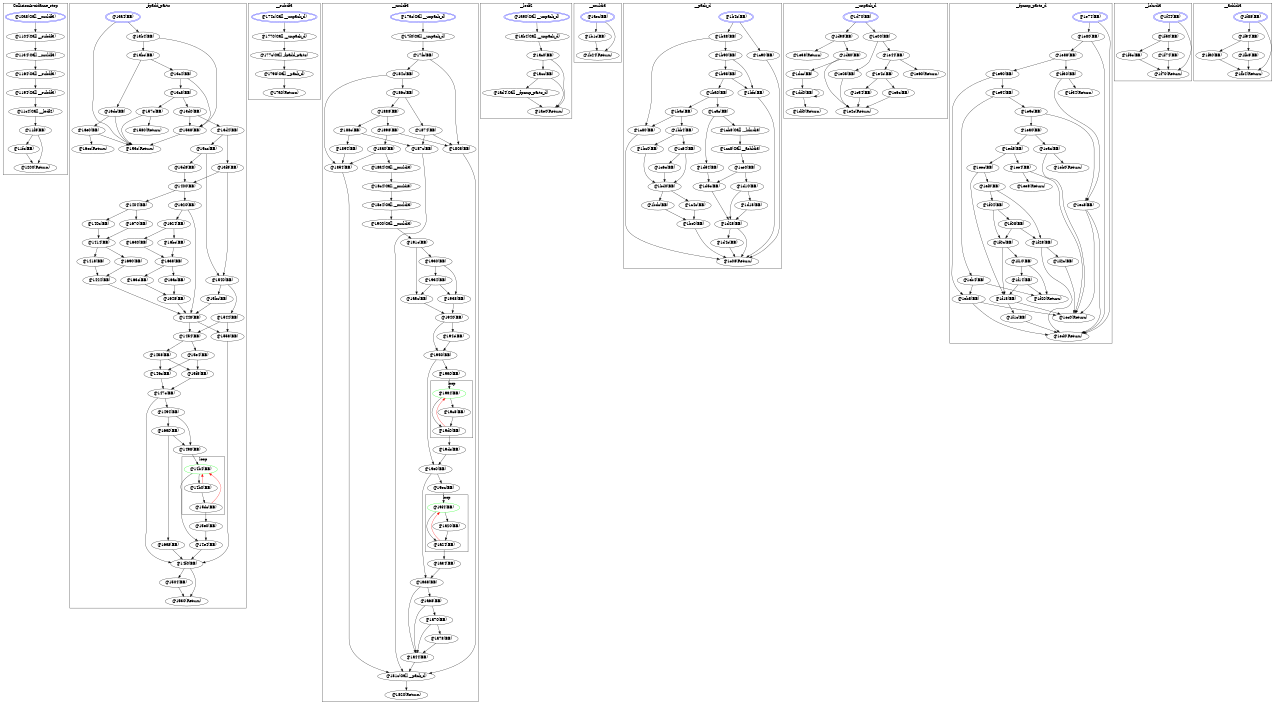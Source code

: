 digraph d {
size="8.5,7";

subgraph cluster_CollisionAvoidance_step {
	graph [label = "CollisionAvoidance_step"];
	node_10a8 [peripheries=2]
	node_10a8 [label = "@10a8(Call __muldf3)", color=blue];
	node_1104 [label = "@1104(Call __subdf3)"];
	node_1134 [label = "@1134(Call __muldf3)"];
	node_1164 [label = "@1164(Call __subdf3)"];
	node_1194 [label = "@1194(Call __subdf3)"];
	node_11c4 [label = "@11c4(Call __ledf2)"];
	node_11f8 [label = "@11f8(BB)"];
	node_11fc [label = "@11fc(BB)"];
	node_1200 [label = "@1200(Return)"];
}
node_10a8 -> node_1104;
node_1104 -> node_1134;
node_1134 -> node_1164;
node_1164 -> node_1194;
node_1194 -> node_11c4;
node_11c4 -> node_11f8;
node_11f8 -> node_1200;
node_11f8 -> node_11fc;
node_11fc -> node_1200;

subgraph cluster__fpadd_parts {
	graph [label = "_fpadd_parts"];
	node_13a4 [peripheries=2]
subgraph cluster_loop_14b4 {
	graph [label = "loop"];
	node_14b4 [color = green]
	node_14b4 [label = "@14b4(BB)"];
	node_14b0 [label = "@14b0(BB)"];
}
subgraph cluster_loop_14b4 {
	graph [label = "loop"];
	node_14b4 [color = green]
	node_14b4 [label = "@14b4(BB)"];
	node_15dc [label = "@15dc(BB)"];
	node_14b0 [label = "@14b0(BB)"];
}
	node_13a4 [label = "@13a4(BB)", color=blue];
	node_13b4 [label = "@13b4(BB)"];
	node_13bc [label = "@13bc(BB)"];
	node_13c4 [label = "@13c4(BB)"];
	node_13c8 [label = "@13c8(BB)"];
	node_13d0 [label = "@13d0(BB)"];
	node_13d4 [label = "@13d4(BB)"];
	node_13f8 [label = "@13f8(BB)"];
	node_1400 [label = "@1400(BB)"];
	node_1404 [label = "@1404(BB)"];
	node_140c [label = "@140c(BB)"];
	node_1414 [label = "@1414(BB)"];
	node_1418 [label = "@1418(BB)"];
	node_1424 [label = "@1424(BB)"];
	node_1448 [label = "@1448(BB)"];
	node_1454 [label = "@1454(BB)"];
	node_1458 [label = "@1458(BB)"];
	node_146c [label = "@146c(BB)"];
	node_147c [label = "@147c(BB)"];
	node_1494 [label = "@1494(BB)"];
	node_1498 [label = "@1498(BB)"];
	node_14e4 [label = "@14e4(BB)"];
	node_14f0 [label = "@14f0(BB)"];
	node_1504 [label = "@1504(BB)"];
	node_1530 [label = "@1530(Return)"];
	node_1538 [label = "@1538(BB)"];
	node_153c [label = "@153c(Return)"];
	node_1540 [label = "@1540(BB)"];
	node_1544 [label = "@1544(BB)"];
	node_1558 [label = "@1558(BB)"];
	node_157c [label = "@157c(BB)"];
	node_1580 [label = "@1580(Return)"];
	node_15bc [label = "@15bc(BB)"];
	node_15cc [label = "@15cc(BB)"];
	node_15d8 [label = "@15d8(BB)"];
	node_15e0 [label = "@15e0(BB)"];
	node_15e4 [label = "@15e4(BB)"];
	node_15f8 [label = "@15f8(BB)"];
	node_1620 [label = "@1620(BB)"];
	node_1624 [label = "@1624(BB)"];
	node_1630 [label = "@1630(BB)"];
	node_1638 [label = "@1638(BB)"];
	node_163c [label = "@163c(BB)"];
	node_1648 [label = "@1648(BB)"];
	node_1670 [label = "@1670(BB)"];
	node_1690 [label = "@1690(BB)"];
	node_16a0 [label = "@16a0(BB)"];
	node_16a8 [label = "@16a8(BB)"];
	node_16ac [label = "@16ac(BB)"];
	node_16bc [label = "@16bc(BB)"];
	node_16dc [label = "@16dc(BB)"];
	node_16e0 [label = "@16e0(BB)"];
	node_16ec [label = "@16ec(Return)"];
}
node_13a4 -> node_153c;
node_13a4 -> node_13b4;
node_13b4 -> node_1538;
node_13b4 -> node_13bc;
node_13bc -> node_16dc;
node_13bc -> node_13c4;
node_13c4 -> node_1538;
node_13c4 -> node_13c8;
node_13c8 -> node_157c;
node_13c8 -> node_13d0;
node_13d0 -> node_1538;
node_13d0 -> node_13d4;
node_13d4 -> node_15cc;
node_13d4 -> node_13f8;
node_13f8 -> node_1540;
node_13f8 -> node_1400;
node_1400 -> node_1620;
node_1400 -> node_1404;
node_1404 -> node_1670;
node_1404 -> node_140c;
node_140c -> node_1414;
node_1414 -> node_1690;
node_1414 -> node_1418;
node_1418 -> node_1424;
node_1424 -> node_1448;
node_1448 -> node_1558;
node_1448 -> node_1454;
node_1454 -> node_15e4;
node_1454 -> node_1458;
node_1458 -> node_15f8;
node_1458 -> node_146c;
node_146c -> node_147c;
node_147c -> node_14f0;
node_147c -> node_1494;
node_1494 -> node_16a0;
node_1494 -> node_1498;
node_1498 -> node_14b4;
node_14b0 -> node_15dc;
node_14b0 -> node_14b4[color=red];
node_14b4 -> node_14b0;
node_14b4 -> node_14e4;
node_14e4 -> node_14f0;
node_14f0 -> node_1530;
node_14f0 -> node_1504;
node_1504 -> node_1530;
node_1538 -> node_153c;
node_1540 -> node_15bc;
node_1540 -> node_1544;
node_1544 -> node_1454;
node_1544 -> node_1558;
node_1558 -> node_14f0;
node_157c -> node_153c;
node_157c -> node_1580;
node_15bc -> node_1448;
node_15cc -> node_1540;
node_15cc -> node_15d8;
node_15d8 -> node_1400;
node_15dc -> node_14b4[color=red];
node_15dc -> node_15e0;
node_15e0 -> node_14e4;
node_15e4 -> node_146c;
node_15e4 -> node_15f8;
node_15f8 -> node_147c;
node_1620 -> node_1448;
node_1620 -> node_1624;
node_1624 -> node_16bc;
node_1624 -> node_1630;
node_1630 -> node_1638;
node_1638 -> node_16ac;
node_1638 -> node_163c;
node_163c -> node_1648;
node_1648 -> node_1448;
node_1670 -> node_1414;
node_1690 -> node_1424;
node_16a0 -> node_1498;
node_16a0 -> node_16a8;
node_16a8 -> node_14f0;
node_16ac -> node_1648;
node_16bc -> node_1638;
node_16dc -> node_153c;
node_16dc -> node_16e0;
node_16e0 -> node_153c;
node_16e0 -> node_16ec;

subgraph cluster___subdf3 {
	graph [label = "__subdf3"];
	node_174c [peripheries=2]
	node_174c [label = "@174c(Call __unpack_d)", color=blue];
	node_1770 [label = "@1770(Call __unpack_d)"];
	node_177c [label = "@177c(Call _fpadd_parts)"];
	node_1798 [label = "@1798(Call __pack_d)"];
	node_17a0 [label = "@17a0(Return)"];
}
node_174c -> node_1770;
node_1770 -> node_177c;
node_177c -> node_1798;
node_1798 -> node_17a0;

subgraph cluster___muldf3 {
	graph [label = "__muldf3"];
	node_17ac [peripheries=2]
subgraph cluster_loop_19a4 {
	graph [label = "loop"];
	node_19a4 [color = green]
	node_19a4 [label = "@19a4(BB)"];
	node_19d0 [label = "@19d0(BB)"];
	node_19c8 [label = "@19c8(BB)"];
}
subgraph cluster_loop_19f4 {
	graph [label = "loop"];
	node_19f4 [color = green]
	node_19f4 [label = "@19f4(BB)"];
	node_1a24 [label = "@1a24(BB)"];
	node_1a20 [label = "@1a20(BB)"];
}
	node_17ac [label = "@17ac(Call __unpack_d)", color=blue];
	node_17f0 [label = "@17f0(Call __unpack_d)"];
	node_17fc [label = "@17fc(BB)"];
	node_1808 [label = "@1808(BB)"];
	node_181c [label = "@181c(Call __pack_d)"];
	node_1820 [label = "@1820(Return)"];
	node_184c [label = "@184c(BB)"];
	node_1854 [label = "@1854(BB)"];
	node_186c [label = "@186c(BB)"];
	node_1874 [label = "@1874(BB)"];
	node_187c [label = "@187c(BB)"];
	node_1888 [label = "@1888(BB)"];
	node_188c [label = "@188c(BB)"];
	node_1894 [label = "@1894(BB)"];
	node_1898 [label = "@1898(BB)"];
	node_18a0 [label = "@18a0(BB)"];
	node_18a4 [label = "@18a4(Call __muldi3)"];
	node_18c4 [label = "@18c4(Call __muldi3)"];
	node_18e4 [label = "@18e4(Call __muldi3)"];
	node_1900 [label = "@1900(Call __muldi3)"];
	node_191c [label = "@191c(BB)"];
	node_1930 [label = "@1930(BB)"];
	node_1934 [label = "@1934(BB)"];
	node_1938 [label = "@1938(BB)"];
	node_1940 [label = "@1940(BB)"];
	node_194c [label = "@194c(BB)"];
	node_1950 [label = "@1950(BB)"];
	node_19a0 [label = "@19a0(BB)"];
	node_19dc [label = "@19dc(BB)"];
	node_19e0 [label = "@19e0(BB)"];
	node_19ec [label = "@19ec(BB)"];
	node_1a34 [label = "@1a34(BB)"];
	node_1a38 [label = "@1a38(BB)"];
	node_1a44 [label = "@1a44(BB)"];
	node_1a5c [label = "@1a5c(BB)"];
	node_1a68 [label = "@1a68(BB)"];
	node_1a70 [label = "@1a70(BB)"];
	node_1a78 [label = "@1a78(BB)"];
}
node_17ac -> node_17f0;
node_17f0 -> node_17fc;
node_17fc -> node_184c;
node_17fc -> node_1808;
node_1808 -> node_181c;
node_181c -> node_1820;
node_184c -> node_186c;
node_184c -> node_1854;
node_1854 -> node_181c;
node_186c -> node_1888;
node_186c -> node_1874;
node_1874 -> node_1808;
node_1874 -> node_187c;
node_187c -> node_181c;
node_1888 -> node_1898;
node_1888 -> node_188c;
node_188c -> node_187c;
node_188c -> node_1894;
node_1894 -> node_1854;
node_1898 -> node_1808;
node_1898 -> node_18a0;
node_18a0 -> node_1854;
node_18a0 -> node_18a4;
node_18a4 -> node_18c4;
node_18c4 -> node_18e4;
node_18e4 -> node_1900;
node_1900 -> node_191c;
node_191c -> node_1a5c;
node_191c -> node_1930;
node_1930 -> node_1938;
node_1930 -> node_1934;
node_1934 -> node_1a5c;
node_1934 -> node_1938;
node_1938 -> node_1940;
node_1940 -> node_1950;
node_1940 -> node_194c;
node_194c -> node_1950;
node_1950 -> node_19e0;
node_1950 -> node_19a0;
node_19a0 -> node_19a4;
node_19a4 -> node_19d0;
node_19a4 -> node_19c8;
node_19c8 -> node_19d0;
node_19d0 -> node_19a4[color=red];
node_19d0 -> node_19dc;
node_19dc -> node_19e0;
node_19e0 -> node_1a38;
node_19e0 -> node_19ec;
node_19ec -> node_19f4;
node_19f4 -> node_1a24;
node_19f4 -> node_1a20;
node_1a20 -> node_1a24;
node_1a24 -> node_19f4[color=red];
node_1a24 -> node_1a34;
node_1a34 -> node_1a38;
node_1a38 -> node_1a68;
node_1a38 -> node_1a44;
node_1a44 -> node_181c;
node_1a5c -> node_1940;
node_1a68 -> node_1a44;
node_1a68 -> node_1a70;
node_1a70 -> node_1a44;
node_1a70 -> node_1a78;
node_1a78 -> node_1a44;

subgraph cluster___ledf2 {
	graph [label = "__ledf2"];
	node_1a90 [peripheries=2]
	node_1a90 [label = "@1a90(Call __unpack_d)", color=blue];
	node_1ab4 [label = "@1ab4(Call __unpack_d)"];
	node_1ac0 [label = "@1ac0(BB)"];
	node_1acc [label = "@1acc(BB)"];
	node_1ad4 [label = "@1ad4(Call __fpcmp_parts_d)"];
	node_1ae0 [label = "@1ae0(Return)"];
}
node_1a90 -> node_1ab4;
node_1ab4 -> node_1ac0;
node_1ac0 -> node_1ae0;
node_1ac0 -> node_1acc;
node_1acc -> node_1ae0;
node_1acc -> node_1ad4;
node_1ad4 -> node_1ae0;

subgraph cluster___muldi3 {
	graph [label = "__muldi3"];
	node_1aec [peripheries=2]
	node_1aec [label = "@1aec(BB)", color=blue];
	node_1b1c [label = "@1b1c(BB)"];
	node_1b24 [label = "@1b24(Return)"];
}
node_1aec -> node_1b24;
node_1aec -> node_1b1c;
node_1b1c -> node_1b24;

subgraph cluster___pack_d {
	graph [label = "__pack_d"];
	node_1b4c [peripheries=2]
	node_1b4c [label = "@1b4c(BB)", color=blue];
	node_1b88 [label = "@1b88(BB)"];
	node_1b90 [label = "@1b90(BB)"];
	node_1b98 [label = "@1b98(BB)"];
	node_1ba0 [label = "@1ba0(BB)"];
	node_1bac [label = "@1bac(BB)"];
	node_1bb4 [label = "@1bb4(BB)"];
	node_1bc0 [label = "@1bc0(BB)"];
	node_1bd0 [label = "@1bd0(BB)"];
	node_1bdc [label = "@1bdc(BB)"];
	node_1be0 [label = "@1be0(BB)"];
	node_1bfc [label = "@1bfc(BB)"];
	node_1c08 [label = "@1c08(Return)"];
	node_1c4c [label = "@1c4c(BB)"];
	node_1c64 [label = "@1c64(BB)"];
	node_1c6c [label = "@1c6c(BB)"];
	node_1c80 [label = "@1c80(BB)"];
	node_1c90 [label = "@1c90(BB)"];
	node_1cac [label = "@1cac(BB)"];
	node_1cb8 [label = "@1cb8(Call __lshrdi3)"];
	node_1cc8 [label = "@1cc8(Call __ashldi3)"];
	node_1ce0 [label = "@1ce0(BB)"];
	node_1d10 [label = "@1d10(BB)"];
	node_1d18 [label = "@1d18(BB)"];
	node_1d28 [label = "@1d28(BB)"];
	node_1d4c [label = "@1d4c(BB)"];
	node_1d54 [label = "@1d54(BB)"];
	node_1d5c [label = "@1d5c(BB)"];
}
node_1b4c -> node_1c90;
node_1b4c -> node_1b88;
node_1b88 -> node_1c80;
node_1b88 -> node_1b90;
node_1b90 -> node_1bfc;
node_1b90 -> node_1b98;
node_1b98 -> node_1bfc;
node_1b98 -> node_1ba0;
node_1ba0 -> node_1cac;
node_1ba0 -> node_1bac;
node_1bac -> node_1c80;
node_1bac -> node_1bb4;
node_1bb4 -> node_1c64;
node_1bb4 -> node_1bc0;
node_1bc0 -> node_1bd0;
node_1bd0 -> node_1c4c;
node_1bd0 -> node_1bdc;
node_1bdc -> node_1be0;
node_1be0 -> node_1c08;
node_1bfc -> node_1c08;
node_1c4c -> node_1be0;
node_1c64 -> node_1bd0;
node_1c64 -> node_1c6c;
node_1c6c -> node_1bd0;
node_1c80 -> node_1c08;
node_1c90 -> node_1c08;
node_1cac -> node_1d54;
node_1cac -> node_1cb8;
node_1cb8 -> node_1cc8;
node_1cc8 -> node_1ce0;
node_1ce0 -> node_1d5c;
node_1ce0 -> node_1d10;
node_1d10 -> node_1d28;
node_1d10 -> node_1d18;
node_1d18 -> node_1d28;
node_1d28 -> node_1c08;
node_1d28 -> node_1d4c;
node_1d4c -> node_1c08;
node_1d54 -> node_1d5c;
node_1d5c -> node_1d28;

subgraph cluster___unpack_d {
	graph [label = "__unpack_d"];
	node_1d70 [peripheries=2]
	node_1d70 [label = "@1d70(BB)", color=blue];
	node_1d98 [label = "@1d98(BB)"];
	node_1da0 [label = "@1da0(BB)"];
	node_1dcc [label = "@1dcc(BB)"];
	node_1dd0 [label = "@1dd0(BB)"];
	node_1df0 [label = "@1df0(Return)"];
	node_1e00 [label = "@1e00(BB)"];
	node_1e08 [label = "@1e08(BB)"];
	node_1e2c [label = "@1e2c(Return)"];
	node_1e38 [label = "@1e38(Return)"];
	node_1e44 [label = "@1e44(BB)"];
	node_1e4c [label = "@1e4c(BB)"];
	node_1e54 [label = "@1e54(BB)"];
	node_1e60 [label = "@1e60(Return)"];
	node_1e6c [label = "@1e6c(BB)"];
}
node_1d70 -> node_1e00;
node_1d70 -> node_1d98;
node_1d98 -> node_1e38;
node_1d98 -> node_1da0;
node_1da0 -> node_1e2c;
node_1da0 -> node_1dcc;
node_1dcc -> node_1dd0;
node_1dd0 -> node_1dd0;
node_1dd0 -> node_1df0;
node_1e00 -> node_1e44;
node_1e00 -> node_1e08;
node_1e08 -> node_1e2c;
node_1e44 -> node_1e60;
node_1e44 -> node_1e4c;
node_1e4c -> node_1e6c;
node_1e4c -> node_1e54;
node_1e54 -> node_1e2c;
node_1e6c -> node_1e2c;

subgraph cluster___fpcmp_parts_d {
	graph [label = "__fpcmp_parts_d"];
	node_1e74 [peripheries=2]
	node_1e74 [label = "@1e74(BB)", color=blue];
	node_1e80 [label = "@1e80(BB)"];
	node_1e88 [label = "@1e88(BB)"];
	node_1e90 [label = "@1e90(BB)"];
	node_1e94 [label = "@1e94(BB)"];
	node_1e9c [label = "@1e9c(BB)"];
	node_1ea0 [label = "@1ea0(BB)"];
	node_1eac [label = "@1eac(BB)"];
	node_1eb0 [label = "@1eb0(Return)"];
	node_1eb4 [label = "@1eb4(BB)"];
	node_1eb8 [label = "@1eb8(BB)"];
	node_1ec0 [label = "@1ec0(Return)"];
	node_1ec8 [label = "@1ec8(BB)"];
	node_1ed0 [label = "@1ed0(Return)"];
	node_1ed8 [label = "@1ed8(BB)"];
	node_1ee4 [label = "@1ee4(BB)"];
	node_1ee8 [label = "@1ee8(Return)"];
	node_1eec [label = "@1eec(BB)"];
	node_1ef0 [label = "@1ef0(BB)"];
	node_1f04 [label = "@1f04(BB)"];
	node_1f08 [label = "@1f08(BB)"];
	node_1f0c [label = "@1f0c(BB)"];
	node_1f10 [label = "@1f10(BB)"];
	node_1f14 [label = "@1f14(BB)"];
	node_1f18 [label = "@1f18(BB)"];
	node_1f1c [label = "@1f1c(BB)"];
	node_1f20 [label = "@1f20(Return)"];
	node_1f28 [label = "@1f28(BB)"];
	node_1f2c [label = "@1f2c(BB)"];
	node_1f30 [label = "@1f30(BB)"];
	node_1f34 [label = "@1f34(Return)"];
}
node_1e74 -> node_1ed0;
node_1e74 -> node_1e80;
node_1e80 -> node_1ed0;
node_1e80 -> node_1e88;
node_1e88 -> node_1f30;
node_1e88 -> node_1e90;
node_1e90 -> node_1eb8;
node_1e90 -> node_1e94;
node_1e94 -> node_1eb4;
node_1e94 -> node_1e9c;
node_1e9c -> node_1ec8;
node_1e9c -> node_1ea0;
node_1ea0 -> node_1ed8;
node_1ea0 -> node_1eac;
node_1eac -> node_1ec0;
node_1eac -> node_1eb0;
node_1eb4 -> node_1f20;
node_1eb4 -> node_1eb8;
node_1eb8 -> node_1ed0;
node_1eb8 -> node_1ec0;
node_1ec8 -> node_1ec0;
node_1ec8 -> node_1ed0;
node_1ed8 -> node_1eec;
node_1ed8 -> node_1ee4;
node_1ee4 -> node_1ec0;
node_1ee4 -> node_1ee8;
node_1eec -> node_1f18;
node_1eec -> node_1ef0;
node_1ef0 -> node_1f28;
node_1ef0 -> node_1f04;
node_1f04 -> node_1f0c;
node_1f04 -> node_1f08;
node_1f08 -> node_1f28;
node_1f08 -> node_1f0c;
node_1f0c -> node_1f18;
node_1f0c -> node_1f10;
node_1f10 -> node_1f20;
node_1f10 -> node_1f14;
node_1f14 -> node_1f20;
node_1f14 -> node_1f18;
node_1f18 -> node_1ec0;
node_1f18 -> node_1f1c;
node_1f1c -> node_1ed0;
node_1f28 -> node_1ed0;
node_1f28 -> node_1f2c;
node_1f2c -> node_1ec0;
node_1f30 -> node_1ec8;
node_1f30 -> node_1f34;

subgraph cluster___lshrdi3 {
	graph [label = "__lshrdi3"];
	node_1f44 [peripheries=2]
	node_1f44 [label = "@1f44(BB)", color=blue];
	node_1f50 [label = "@1f50(BB)"];
	node_1f5c [label = "@1f5c(BB)"];
	node_1f70 [label = "@1f70(Return)"];
	node_1f74 [label = "@1f74(BB)"];
}
node_1f44 -> node_1f70;
node_1f44 -> node_1f50;
node_1f50 -> node_1f74;
node_1f50 -> node_1f5c;
node_1f5c -> node_1f70;
node_1f74 -> node_1f70;

subgraph cluster___ashldi3 {
	graph [label = "__ashldi3"];
	node_1f88 [peripheries=2]
	node_1f88 [label = "@1f88(BB)", color=blue];
	node_1f94 [label = "@1f94(BB)"];
	node_1fa0 [label = "@1fa0(BB)"];
	node_1fb4 [label = "@1fb4(Return)"];
	node_1fb8 [label = "@1fb8(BB)"];
}
node_1f88 -> node_1fb4;
node_1f88 -> node_1f94;
node_1f94 -> node_1fb8;
node_1f94 -> node_1fa0;
node_1fa0 -> node_1fb4;
node_1fb8 -> node_1fb4;

}

